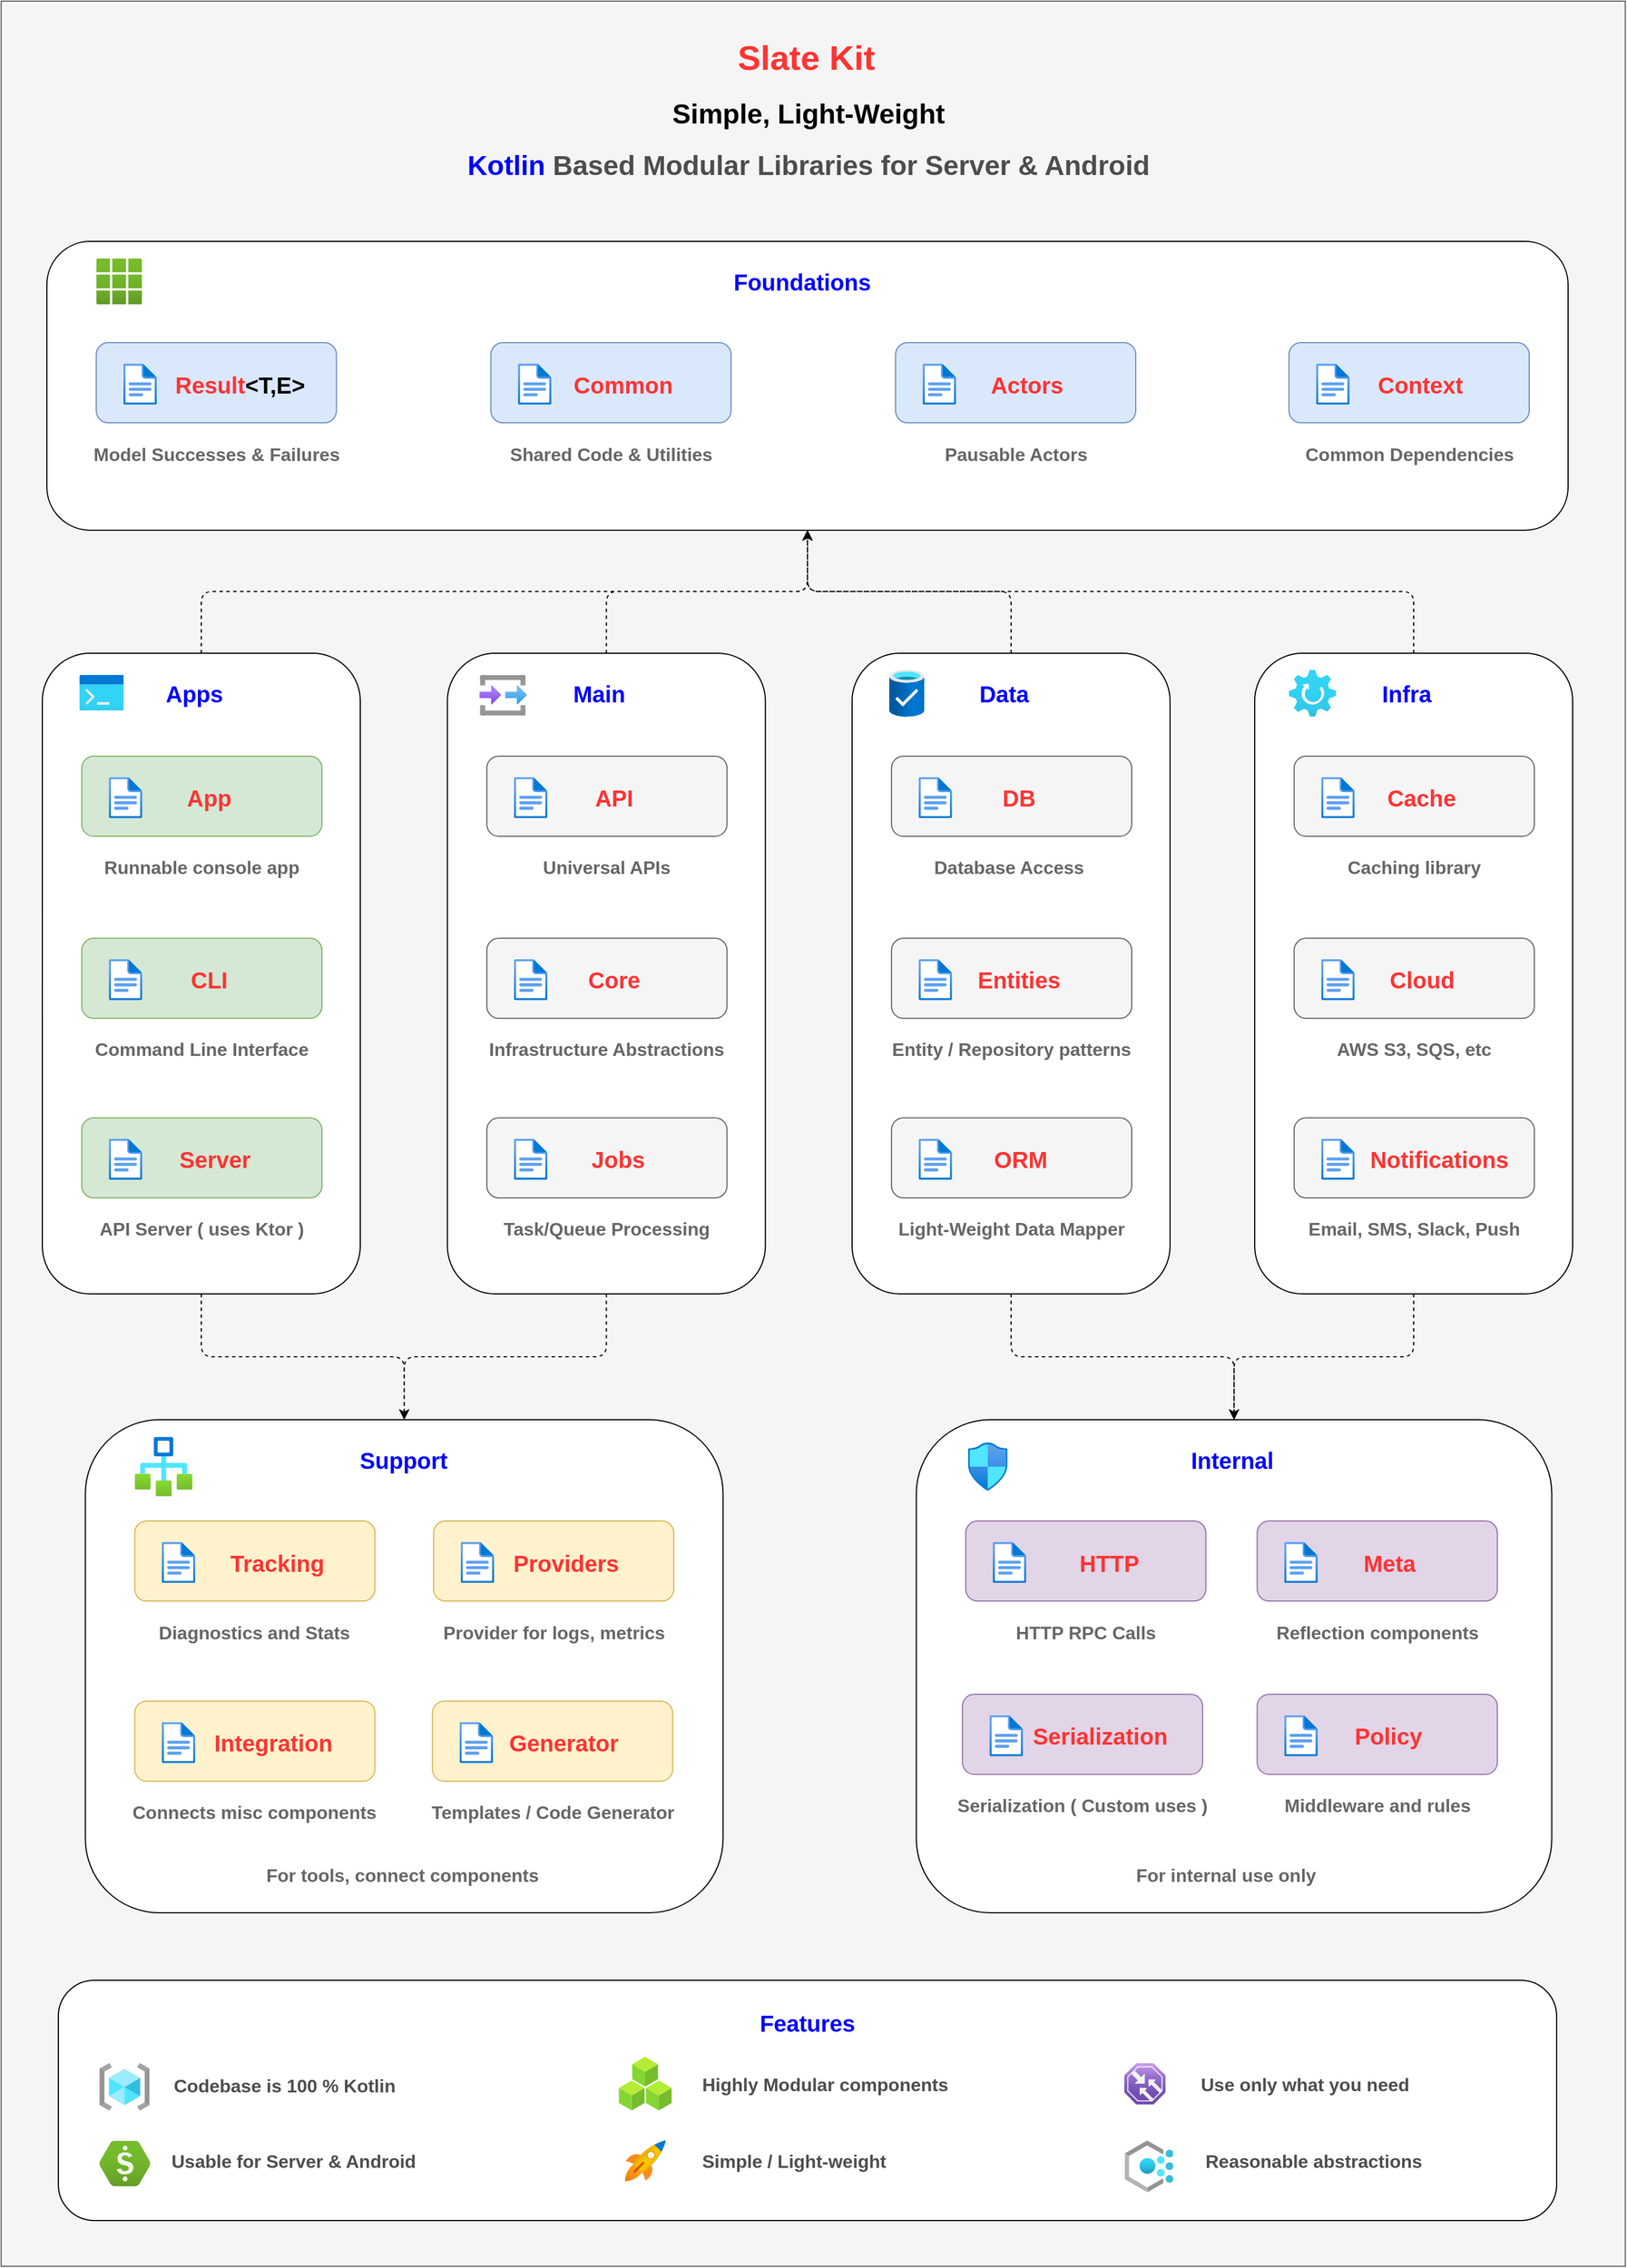 <mxfile version="14.1.2" type="device"><diagram id="WI9T0HZ2pTsCkuznbFz-" name="Page-1"><mxGraphModel dx="2372" dy="1414" grid="1" gridSize="10" guides="1" tooltips="1" connect="1" arrows="1" fold="1" page="1" pageScale="1" pageWidth="583" pageHeight="413" math="0" shadow="0"><root><mxCell id="0"/><mxCell id="1" parent="0"/><mxCell id="dkpI0AUmnZosLw2rEWEU-10" value="" style="rounded=0;whiteSpace=wrap;html=1;fillColor=#f5f5f5;strokeColor=#666666;fontColor=#333333;" parent="1" vertex="1"><mxGeometry x="20" y="20" width="1420" height="1980" as="geometry"/></mxCell><mxCell id="HlOIRCmBT_TTQaV18blw-192" value="" style="rounded=1;whiteSpace=wrap;html=1;glass=0;strokeWidth=1;fontSize=14;align=left;" parent="1" vertex="1"><mxGeometry x="60" y="230" width="1330" height="252.46" as="geometry"/></mxCell><mxCell id="HlOIRCmBT_TTQaV18blw-216" value="" style="rounded=1;whiteSpace=wrap;html=1;glass=0;strokeColor=#6c8ebf;strokeWidth=1;fillColor=#dae8fc;fontSize=14;align=right;" parent="1" vertex="1"><mxGeometry x="103.17" y="318.56" width="210" height="70" as="geometry"/></mxCell><mxCell id="dkpI0AUmnZosLw2rEWEU-12" value="&lt;font&gt;&lt;span style=&quot;font-size: 14px&quot;&gt;&lt;font color=&quot;#ff3333&quot; style=&quot;font-weight: bold ; font-size: 30px&quot;&gt;Slate Kit&lt;/font&gt;&lt;font color=&quot;#3333ff&quot; style=&quot;font-weight: bold ; font-size: 14px&quot;&gt;&amp;nbsp;&lt;br&gt;&lt;br&gt;&lt;/font&gt;&lt;font style=&quot;font-weight: bold ; font-size: 24px&quot;&gt;Simple, Light-Weight&lt;br&gt;&lt;/font&gt;&lt;br&gt;&lt;font style=&quot;font-size: 24px&quot;&gt;&lt;b&gt;&lt;font color=&quot;#0000ff&quot;&gt;Kotlin&lt;/font&gt;&lt;font color=&quot;#4d4d4d&quot;&gt; Based Modular&lt;/font&gt;&lt;font color=&quot;#4d4d4d&quot;&gt;&amp;nbsp;Libraries for Server &amp;amp; Android&lt;/font&gt;&lt;/b&gt;&lt;/font&gt;&lt;br&gt;&lt;/span&gt;&lt;/font&gt;" style="text;html=1;strokeColor=none;fillColor=none;align=center;verticalAlign=middle;whiteSpace=wrap;rounded=0;" parent="1" vertex="1"><mxGeometry x="82" y="50" width="1288" height="130" as="geometry"/></mxCell><mxCell id="HlOIRCmBT_TTQaV18blw-208" value="&lt;font&gt;&lt;b&gt;&lt;span style=&quot;font-size: 20px&quot;&gt;Foundations&lt;/span&gt;&lt;br&gt;&lt;/b&gt;&lt;/font&gt;" style="text;html=1;strokeColor=none;fillColor=none;align=center;verticalAlign=middle;whiteSpace=wrap;rounded=0;fontColor=#0000FF;" parent="1" vertex="1"><mxGeometry x="91.16" y="250" width="1258.84" height="30" as="geometry"/></mxCell><mxCell id="uuMANsUaI2Tj1Zlfy81S-68" value="" style="aspect=fixed;html=1;points=[];align=center;image;fontSize=12;image=img/lib/azure2/general/File.svg;" parent="1" vertex="1"><mxGeometry x="126.86" y="336.79" width="29.22" height="36" as="geometry"/></mxCell><mxCell id="uuMANsUaI2Tj1Zlfy81S-69" value="" style="rounded=1;whiteSpace=wrap;html=1;glass=0;strokeWidth=1;fontSize=14;align=left;" parent="1" vertex="1"><mxGeometry x="70" y="1750" width="1310" height="210" as="geometry"/></mxCell><mxCell id="uuMANsUaI2Tj1Zlfy81S-70" value="&lt;div&gt;&lt;b&gt;&lt;span style=&quot;font-size: 20px&quot;&gt;Features&lt;/span&gt;&lt;/b&gt;&lt;/div&gt;" style="text;html=1;strokeColor=none;fillColor=none;align=center;verticalAlign=middle;whiteSpace=wrap;rounded=0;fontColor=#0000FF;" parent="1" vertex="1"><mxGeometry x="100" y="1772.1" width="1250" height="30" as="geometry"/></mxCell><mxCell id="uuMANsUaI2Tj1Zlfy81S-71" value="&lt;font style=&quot;font-size: 16px&quot;&gt;&lt;b&gt;Codebase is 100 % Kotlin&lt;/b&gt;&lt;/font&gt;" style="text;html=1;strokeColor=none;fillColor=none;align=left;verticalAlign=middle;whiteSpace=wrap;rounded=0;fontColor=#4D4D4D;" parent="1" vertex="1"><mxGeometry x="169.43" y="1831.51" width="200.74" height="20" as="geometry"/></mxCell><mxCell id="uuMANsUaI2Tj1Zlfy81S-72" value="&lt;span style=&quot;font-size: 16px&quot;&gt;&lt;b&gt;Highly Modular components&lt;/b&gt;&lt;/span&gt;" style="text;html=1;strokeColor=none;fillColor=none;align=left;verticalAlign=middle;whiteSpace=wrap;rounded=0;fontColor=#4D4D4D;" parent="1" vertex="1"><mxGeometry x="631.09" y="1830.55" width="229.38" height="20" as="geometry"/></mxCell><mxCell id="uuMANsUaI2Tj1Zlfy81S-75" value="&lt;span style=&quot;font-size: 16px&quot;&gt;&lt;b&gt;Usable for Server &amp;amp; Android&amp;nbsp;&lt;/b&gt;&lt;/span&gt;" style="text;html=1;strokeColor=none;fillColor=none;align=left;verticalAlign=middle;whiteSpace=wrap;rounded=0;fontColor=#4D4D4D;" parent="1" vertex="1"><mxGeometry x="166.88" y="1898.43" width="243.29" height="20" as="geometry"/></mxCell><mxCell id="uuMANsUaI2Tj1Zlfy81S-76" value="" style="aspect=fixed;html=1;points=[];align=center;image;fontSize=12;image=img/lib/azure2/general/Quickstart_Center.svg;fillColor=#1A1A1A;" parent="1" vertex="1"><mxGeometry x="565.35" y="1890.02" width="35.67" height="35.67" as="geometry"/></mxCell><mxCell id="uuMANsUaI2Tj1Zlfy81S-78" value="&lt;span style=&quot;font-size: 16px&quot;&gt;&lt;b&gt;Simple / Light-weight&lt;/b&gt;&lt;/span&gt;" style="text;html=1;strokeColor=none;fillColor=none;align=left;verticalAlign=middle;whiteSpace=wrap;rounded=0;fontColor=#4D4D4D;" parent="1" vertex="1"><mxGeometry x="631.09" y="1898.43" width="229.38" height="20" as="geometry"/></mxCell><mxCell id="uuMANsUaI2Tj1Zlfy81S-84" value="" style="aspect=fixed;html=1;points=[];align=center;image;fontSize=12;image=img/lib/azure2/general/Resource_Groups.svg;" parent="1" vertex="1"><mxGeometry x="106.0" y="1822.55" width="43.83" height="41.25" as="geometry"/></mxCell><mxCell id="uuMANsUaI2Tj1Zlfy81S-91" value="&lt;span style=&quot;font-size: 16px&quot;&gt;&lt;b&gt;Model Successes &amp;amp; Failures&lt;/b&gt;&lt;/span&gt;" style="text;html=1;strokeColor=none;fillColor=none;align=center;verticalAlign=middle;whiteSpace=wrap;rounded=0;fontColor=#666666;" parent="1" vertex="1"><mxGeometry x="96.7" y="400.77" width="222.94" height="30" as="geometry"/></mxCell><mxCell id="3ByBoogsvYRsIwhcRWia-1" value="&lt;font size=&quot;1&quot;&gt;&lt;b style=&quot;font-size: 20px&quot;&gt;&lt;font color=&quot;#ff3333&quot;&gt;Result&lt;/font&gt;&amp;lt;T,E&amp;gt;&lt;/b&gt;&lt;/font&gt;" style="text;html=1;strokeColor=none;fillColor=none;align=center;verticalAlign=middle;whiteSpace=wrap;rounded=0;" vertex="1" parent="1"><mxGeometry x="158.63" y="339.79" width="140" height="30" as="geometry"/></mxCell><mxCell id="3ByBoogsvYRsIwhcRWia-3" value="" style="rounded=1;whiteSpace=wrap;html=1;glass=0;strokeColor=#6c8ebf;strokeWidth=1;fillColor=#dae8fc;fontSize=14;align=right;" vertex="1" parent="1"><mxGeometry x="448.17" y="318.56" width="210" height="70" as="geometry"/></mxCell><mxCell id="3ByBoogsvYRsIwhcRWia-4" value="" style="aspect=fixed;html=1;points=[];align=center;image;fontSize=12;image=img/lib/azure2/general/File.svg;" vertex="1" parent="1"><mxGeometry x="471.86" y="336.79" width="29.22" height="36" as="geometry"/></mxCell><mxCell id="3ByBoogsvYRsIwhcRWia-5" value="&lt;span style=&quot;font-size: 16px&quot;&gt;&lt;b&gt;Shared Code &amp;amp; Utilities&lt;/b&gt;&lt;/span&gt;" style="text;html=1;strokeColor=none;fillColor=none;align=center;verticalAlign=middle;whiteSpace=wrap;rounded=0;fontColor=#666666;" vertex="1" parent="1"><mxGeometry x="441.7" y="400.77" width="222.94" height="30" as="geometry"/></mxCell><mxCell id="3ByBoogsvYRsIwhcRWia-6" value="&lt;font size=&quot;1&quot;&gt;&lt;b style=&quot;font-size: 20px&quot;&gt;&lt;font color=&quot;#ff3333&quot;&gt;Common&lt;/font&gt;&lt;/b&gt;&lt;/font&gt;" style="text;html=1;strokeColor=none;fillColor=none;align=center;verticalAlign=middle;whiteSpace=wrap;rounded=0;" vertex="1" parent="1"><mxGeometry x="493.76" y="339.79" width="140" height="30" as="geometry"/></mxCell><mxCell id="3ByBoogsvYRsIwhcRWia-7" value="" style="rounded=1;whiteSpace=wrap;html=1;glass=0;strokeColor=#6c8ebf;strokeWidth=1;fillColor=#dae8fc;fontSize=14;align=right;" vertex="1" parent="1"><mxGeometry x="1146" y="318.56" width="210" height="70" as="geometry"/></mxCell><mxCell id="3ByBoogsvYRsIwhcRWia-8" value="" style="aspect=fixed;html=1;points=[];align=center;image;fontSize=12;image=img/lib/azure2/general/File.svg;" vertex="1" parent="1"><mxGeometry x="1169.69" y="336.79" width="29.22" height="36" as="geometry"/></mxCell><mxCell id="3ByBoogsvYRsIwhcRWia-9" value="&lt;span style=&quot;font-size: 16px&quot;&gt;&lt;b&gt;Common Dependencies&lt;/b&gt;&lt;/span&gt;" style="text;html=1;strokeColor=none;fillColor=none;align=center;verticalAlign=middle;whiteSpace=wrap;rounded=0;fontColor=#666666;" vertex="1" parent="1"><mxGeometry x="1139.53" y="400.77" width="222.94" height="30" as="geometry"/></mxCell><mxCell id="3ByBoogsvYRsIwhcRWia-10" value="&lt;font color=&quot;#ff3333&quot;&gt;&lt;span style=&quot;font-size: 20px&quot;&gt;&lt;b&gt;Context&lt;/b&gt;&lt;/span&gt;&lt;/font&gt;" style="text;html=1;strokeColor=none;fillColor=none;align=center;verticalAlign=middle;whiteSpace=wrap;rounded=0;" vertex="1" parent="1"><mxGeometry x="1191.86" y="339.79" width="138.28" height="30" as="geometry"/></mxCell><mxCell id="3ByBoogsvYRsIwhcRWia-12" value="" style="rounded=1;whiteSpace=wrap;html=1;glass=0;strokeWidth=1;fontSize=14;align=left;" vertex="1" parent="1"><mxGeometry x="56" y="590" width="278" height="560" as="geometry"/></mxCell><mxCell id="3ByBoogsvYRsIwhcRWia-13" value="" style="rounded=1;whiteSpace=wrap;html=1;glass=0;strokeColor=#82b366;strokeWidth=1;fillColor=#d5e8d4;fontSize=14;align=right;" vertex="1" parent="1"><mxGeometry x="90.47" y="680" width="210" height="70" as="geometry"/></mxCell><mxCell id="3ByBoogsvYRsIwhcRWia-14" value="&lt;font&gt;&lt;b&gt;&lt;span style=&quot;font-size: 20px&quot;&gt;Apps&lt;/span&gt;&lt;br&gt;&lt;/b&gt;&lt;/font&gt;" style="text;html=1;strokeColor=none;fillColor=none;align=center;verticalAlign=middle;whiteSpace=wrap;rounded=0;fontColor=#0000FF;" vertex="1" parent="1"><mxGeometry x="84" y="610" width="210" height="30" as="geometry"/></mxCell><mxCell id="3ByBoogsvYRsIwhcRWia-15" value="" style="aspect=fixed;html=1;points=[];align=center;image;fontSize=12;image=img/lib/azure2/general/File.svg;" vertex="1" parent="1"><mxGeometry x="114.16" y="698.23" width="29.22" height="36" as="geometry"/></mxCell><mxCell id="3ByBoogsvYRsIwhcRWia-16" value="&lt;span style=&quot;font-size: 16px&quot;&gt;&lt;b&gt;Runnable console app&lt;/b&gt;&lt;/span&gt;" style="text;html=1;strokeColor=none;fillColor=none;align=center;verticalAlign=middle;whiteSpace=wrap;rounded=0;fontColor=#666666;" vertex="1" parent="1"><mxGeometry x="84" y="762.21" width="222.94" height="30" as="geometry"/></mxCell><mxCell id="3ByBoogsvYRsIwhcRWia-17" value="&lt;font color=&quot;#ff3333&quot;&gt;&lt;span style=&quot;font-size: 20px&quot;&gt;&lt;b&gt;App&lt;/b&gt;&lt;/span&gt;&lt;/font&gt;" style="text;html=1;strokeColor=none;fillColor=none;align=center;verticalAlign=middle;whiteSpace=wrap;rounded=0;" vertex="1" parent="1"><mxGeometry x="157.31" y="701.23" width="90" height="30" as="geometry"/></mxCell><mxCell id="3ByBoogsvYRsIwhcRWia-18" value="" style="rounded=1;whiteSpace=wrap;html=1;glass=0;strokeColor=#82b366;strokeWidth=1;fillColor=#d5e8d4;fontSize=14;align=right;" vertex="1" parent="1"><mxGeometry x="90.47" y="839.14" width="210" height="70" as="geometry"/></mxCell><mxCell id="3ByBoogsvYRsIwhcRWia-19" value="" style="aspect=fixed;html=1;points=[];align=center;image;fontSize=12;image=img/lib/azure2/general/File.svg;" vertex="1" parent="1"><mxGeometry x="114.16" y="857.37" width="29.22" height="36" as="geometry"/></mxCell><mxCell id="3ByBoogsvYRsIwhcRWia-20" value="&lt;span style=&quot;font-size: 16px&quot;&gt;&lt;b&gt;Command Line Interface&lt;/b&gt;&lt;/span&gt;" style="text;html=1;strokeColor=none;fillColor=none;align=center;verticalAlign=middle;whiteSpace=wrap;rounded=0;fontColor=#666666;" vertex="1" parent="1"><mxGeometry x="84" y="921.35" width="222.94" height="30" as="geometry"/></mxCell><mxCell id="3ByBoogsvYRsIwhcRWia-21" value="&lt;font size=&quot;1&quot;&gt;&lt;b style=&quot;font-size: 20px&quot;&gt;&lt;font color=&quot;#ff3333&quot;&gt;CLI&lt;/font&gt;&lt;/b&gt;&lt;/font&gt;" style="text;html=1;strokeColor=none;fillColor=none;align=center;verticalAlign=middle;whiteSpace=wrap;rounded=0;" vertex="1" parent="1"><mxGeometry x="157.31" y="860.37" width="90" height="30" as="geometry"/></mxCell><mxCell id="3ByBoogsvYRsIwhcRWia-22" value="" style="rounded=1;whiteSpace=wrap;html=1;glass=0;strokeColor=#82b366;strokeWidth=1;fillColor=#d5e8d4;fontSize=14;align=right;" vertex="1" parent="1"><mxGeometry x="90.47" y="996.11" width="210" height="70" as="geometry"/></mxCell><mxCell id="3ByBoogsvYRsIwhcRWia-23" value="" style="aspect=fixed;html=1;points=[];align=center;image;fontSize=12;image=img/lib/azure2/general/File.svg;" vertex="1" parent="1"><mxGeometry x="114.16" y="1014.34" width="29.22" height="36" as="geometry"/></mxCell><mxCell id="3ByBoogsvYRsIwhcRWia-24" value="&lt;span style=&quot;font-size: 16px&quot;&gt;&lt;b&gt;API Server ( uses Ktor )&lt;/b&gt;&lt;/span&gt;" style="text;html=1;strokeColor=none;fillColor=none;align=center;verticalAlign=middle;whiteSpace=wrap;rounded=0;fontColor=#666666;" vertex="1" parent="1"><mxGeometry x="84.0" y="1078.32" width="222.94" height="30" as="geometry"/></mxCell><mxCell id="3ByBoogsvYRsIwhcRWia-25" value="&lt;font color=&quot;#ff3333&quot;&gt;&lt;span style=&quot;font-size: 20px&quot;&gt;&lt;b&gt;Server&lt;/b&gt;&lt;/span&gt;&lt;/font&gt;" style="text;html=1;strokeColor=none;fillColor=none;align=center;verticalAlign=middle;whiteSpace=wrap;rounded=0;" vertex="1" parent="1"><mxGeometry x="157.31" y="1017.34" width="100" height="30" as="geometry"/></mxCell><mxCell id="3ByBoogsvYRsIwhcRWia-26" value="" style="rounded=1;whiteSpace=wrap;html=1;glass=0;strokeWidth=1;fontSize=14;align=left;" vertex="1" parent="1"><mxGeometry x="410.17" y="590" width="278" height="560" as="geometry"/></mxCell><mxCell id="3ByBoogsvYRsIwhcRWia-27" value="" style="rounded=1;whiteSpace=wrap;html=1;glass=0;strokeColor=#666666;strokeWidth=1;fillColor=#f5f5f5;fontSize=14;fontColor=#333333;align=right;" vertex="1" parent="1"><mxGeometry x="444.64" y="680" width="210" height="70" as="geometry"/></mxCell><mxCell id="3ByBoogsvYRsIwhcRWia-28" value="&lt;font&gt;&lt;b&gt;&lt;span style=&quot;font-size: 20px&quot;&gt;Main&lt;/span&gt;&lt;br&gt;&lt;/b&gt;&lt;/font&gt;" style="text;html=1;strokeColor=none;fillColor=none;align=center;verticalAlign=middle;whiteSpace=wrap;rounded=0;fontColor=#0000FF;" vertex="1" parent="1"><mxGeometry x="438.17" y="610" width="210" height="30" as="geometry"/></mxCell><mxCell id="3ByBoogsvYRsIwhcRWia-29" value="" style="aspect=fixed;html=1;points=[];align=center;image;fontSize=12;image=img/lib/azure2/general/File.svg;" vertex="1" parent="1"><mxGeometry x="468.33" y="698.23" width="29.22" height="36" as="geometry"/></mxCell><mxCell id="3ByBoogsvYRsIwhcRWia-30" value="&lt;span style=&quot;font-size: 16px&quot;&gt;&lt;b&gt;Universal APIs&lt;/b&gt;&lt;/span&gt;" style="text;html=1;strokeColor=none;fillColor=none;align=center;verticalAlign=middle;whiteSpace=wrap;rounded=0;fontColor=#666666;" vertex="1" parent="1"><mxGeometry x="438.17" y="762.21" width="222.94" height="30" as="geometry"/></mxCell><mxCell id="3ByBoogsvYRsIwhcRWia-31" value="&lt;font color=&quot;#ff3333&quot;&gt;&lt;span style=&quot;font-size: 20px&quot;&gt;&lt;b&gt;API&lt;/b&gt;&lt;/span&gt;&lt;/font&gt;" style="text;html=1;strokeColor=none;fillColor=none;align=center;verticalAlign=middle;whiteSpace=wrap;rounded=0;" vertex="1" parent="1"><mxGeometry x="511.48" y="701.23" width="90" height="30" as="geometry"/></mxCell><mxCell id="3ByBoogsvYRsIwhcRWia-32" value="" style="rounded=1;whiteSpace=wrap;html=1;glass=0;strokeColor=#666666;strokeWidth=1;fillColor=#f5f5f5;fontSize=14;fontColor=#333333;align=right;" vertex="1" parent="1"><mxGeometry x="444.64" y="839.14" width="210" height="70" as="geometry"/></mxCell><mxCell id="3ByBoogsvYRsIwhcRWia-33" value="" style="aspect=fixed;html=1;points=[];align=center;image;fontSize=12;image=img/lib/azure2/general/File.svg;" vertex="1" parent="1"><mxGeometry x="468.33" y="857.37" width="29.22" height="36" as="geometry"/></mxCell><mxCell id="3ByBoogsvYRsIwhcRWia-34" value="&lt;span style=&quot;font-size: 16px&quot;&gt;&lt;b&gt;Infrastructure Abstractions&lt;/b&gt;&lt;/span&gt;" style="text;html=1;strokeColor=none;fillColor=none;align=center;verticalAlign=middle;whiteSpace=wrap;rounded=0;fontColor=#666666;" vertex="1" parent="1"><mxGeometry x="438.17" y="921.35" width="222.94" height="30" as="geometry"/></mxCell><mxCell id="3ByBoogsvYRsIwhcRWia-35" value="&lt;font size=&quot;1&quot;&gt;&lt;b style=&quot;font-size: 20px&quot;&gt;&lt;font color=&quot;#ff3333&quot;&gt;Core&lt;/font&gt;&lt;/b&gt;&lt;/font&gt;" style="text;html=1;strokeColor=none;fillColor=none;align=center;verticalAlign=middle;whiteSpace=wrap;rounded=0;" vertex="1" parent="1"><mxGeometry x="511.48" y="860.37" width="90" height="30" as="geometry"/></mxCell><mxCell id="3ByBoogsvYRsIwhcRWia-36" value="" style="rounded=1;whiteSpace=wrap;html=1;glass=0;strokeColor=#666666;strokeWidth=1;fillColor=#f5f5f5;fontSize=14;fontColor=#333333;align=right;" vertex="1" parent="1"><mxGeometry x="444.64" y="996.11" width="210" height="70" as="geometry"/></mxCell><mxCell id="3ByBoogsvYRsIwhcRWia-37" value="" style="aspect=fixed;html=1;points=[];align=center;image;fontSize=12;image=img/lib/azure2/general/File.svg;" vertex="1" parent="1"><mxGeometry x="468.33" y="1014.34" width="29.22" height="36" as="geometry"/></mxCell><mxCell id="3ByBoogsvYRsIwhcRWia-38" value="&lt;span style=&quot;font-size: 16px&quot;&gt;&lt;b&gt;Task/Queue Processing&lt;/b&gt;&lt;/span&gt;" style="text;html=1;strokeColor=none;fillColor=none;align=center;verticalAlign=middle;whiteSpace=wrap;rounded=0;fontColor=#666666;" vertex="1" parent="1"><mxGeometry x="438.17" y="1078.32" width="222.94" height="30" as="geometry"/></mxCell><mxCell id="3ByBoogsvYRsIwhcRWia-39" value="&lt;font color=&quot;#ff3333&quot;&gt;&lt;span style=&quot;font-size: 20px&quot;&gt;&lt;b&gt;Jobs&lt;/b&gt;&lt;/span&gt;&lt;/font&gt;" style="text;html=1;strokeColor=none;fillColor=none;align=center;verticalAlign=middle;whiteSpace=wrap;rounded=0;" vertex="1" parent="1"><mxGeometry x="508" y="1017.34" width="103.48" height="30" as="geometry"/></mxCell><mxCell id="3ByBoogsvYRsIwhcRWia-40" value="" style="rounded=1;whiteSpace=wrap;html=1;glass=0;strokeWidth=1;fontSize=14;align=left;" vertex="1" parent="1"><mxGeometry x="764" y="590" width="278" height="560" as="geometry"/></mxCell><mxCell id="3ByBoogsvYRsIwhcRWia-41" value="" style="rounded=1;whiteSpace=wrap;html=1;glass=0;strokeColor=#666666;strokeWidth=1;fillColor=#f5f5f5;fontSize=14;fontColor=#333333;align=right;" vertex="1" parent="1"><mxGeometry x="798.47" y="680" width="210" height="70" as="geometry"/></mxCell><mxCell id="3ByBoogsvYRsIwhcRWia-42" value="&lt;font&gt;&lt;b&gt;&lt;span style=&quot;font-size: 20px&quot;&gt;Data&lt;/span&gt;&lt;br&gt;&lt;/b&gt;&lt;/font&gt;" style="text;html=1;strokeColor=none;fillColor=none;align=center;verticalAlign=middle;whiteSpace=wrap;rounded=0;fontColor=#0000FF;" vertex="1" parent="1"><mxGeometry x="792" y="610" width="210" height="30" as="geometry"/></mxCell><mxCell id="3ByBoogsvYRsIwhcRWia-43" value="" style="aspect=fixed;html=1;points=[];align=center;image;fontSize=12;image=img/lib/azure2/general/File.svg;" vertex="1" parent="1"><mxGeometry x="822.16" y="698.23" width="29.22" height="36" as="geometry"/></mxCell><mxCell id="3ByBoogsvYRsIwhcRWia-44" value="&lt;span style=&quot;font-size: 16px&quot;&gt;&lt;b&gt;Database Access&amp;nbsp;&lt;/b&gt;&lt;/span&gt;" style="text;html=1;strokeColor=none;fillColor=none;align=center;verticalAlign=middle;whiteSpace=wrap;rounded=0;fontColor=#666666;" vertex="1" parent="1"><mxGeometry x="792" y="762.21" width="222.94" height="30" as="geometry"/></mxCell><mxCell id="3ByBoogsvYRsIwhcRWia-45" value="&lt;font color=&quot;#ff3333&quot;&gt;&lt;span style=&quot;font-size: 20px&quot;&gt;&lt;b&gt;DB&lt;/b&gt;&lt;/span&gt;&lt;/font&gt;" style="text;html=1;strokeColor=none;fillColor=none;align=center;verticalAlign=middle;whiteSpace=wrap;rounded=0;" vertex="1" parent="1"><mxGeometry x="865.31" y="701.23" width="90" height="30" as="geometry"/></mxCell><mxCell id="3ByBoogsvYRsIwhcRWia-46" value="" style="rounded=1;whiteSpace=wrap;html=1;glass=0;strokeColor=#666666;strokeWidth=1;fillColor=#f5f5f5;fontSize=14;fontColor=#333333;align=right;" vertex="1" parent="1"><mxGeometry x="798.47" y="839.14" width="210" height="70" as="geometry"/></mxCell><mxCell id="3ByBoogsvYRsIwhcRWia-47" value="" style="aspect=fixed;html=1;points=[];align=center;image;fontSize=12;image=img/lib/azure2/general/File.svg;" vertex="1" parent="1"><mxGeometry x="822.16" y="857.37" width="29.22" height="36" as="geometry"/></mxCell><mxCell id="3ByBoogsvYRsIwhcRWia-48" value="&lt;span style=&quot;font-size: 16px&quot;&gt;&lt;b&gt;Entity / Repository patterns&lt;/b&gt;&lt;/span&gt;" style="text;html=1;strokeColor=none;fillColor=none;align=center;verticalAlign=middle;whiteSpace=wrap;rounded=0;fontColor=#666666;" vertex="1" parent="1"><mxGeometry x="792" y="921.35" width="222.94" height="30" as="geometry"/></mxCell><mxCell id="3ByBoogsvYRsIwhcRWia-49" value="&lt;font size=&quot;1&quot;&gt;&lt;b style=&quot;font-size: 20px&quot;&gt;&lt;font color=&quot;#ff3333&quot;&gt;Entities&lt;/font&gt;&lt;/b&gt;&lt;/font&gt;" style="text;html=1;strokeColor=none;fillColor=none;align=center;verticalAlign=middle;whiteSpace=wrap;rounded=0;" vertex="1" parent="1"><mxGeometry x="865.31" y="860.37" width="90" height="30" as="geometry"/></mxCell><mxCell id="3ByBoogsvYRsIwhcRWia-50" value="" style="rounded=1;whiteSpace=wrap;html=1;glass=0;strokeColor=#666666;strokeWidth=1;fillColor=#f5f5f5;fontSize=14;fontColor=#333333;align=right;" vertex="1" parent="1"><mxGeometry x="798.47" y="996.11" width="210" height="70" as="geometry"/></mxCell><mxCell id="3ByBoogsvYRsIwhcRWia-51" value="" style="aspect=fixed;html=1;points=[];align=center;image;fontSize=12;image=img/lib/azure2/general/File.svg;" vertex="1" parent="1"><mxGeometry x="822.16" y="1014.34" width="29.22" height="36" as="geometry"/></mxCell><mxCell id="3ByBoogsvYRsIwhcRWia-52" value="&lt;span style=&quot;font-size: 16px&quot;&gt;&lt;b&gt;Light-Weight Data Mapper&lt;/b&gt;&lt;/span&gt;" style="text;html=1;strokeColor=none;fillColor=none;align=center;verticalAlign=middle;whiteSpace=wrap;rounded=0;fontColor=#666666;" vertex="1" parent="1"><mxGeometry x="792" y="1078.32" width="222.94" height="30" as="geometry"/></mxCell><mxCell id="3ByBoogsvYRsIwhcRWia-53" value="&lt;font color=&quot;#ff3333&quot;&gt;&lt;span style=&quot;font-size: 20px&quot;&gt;&lt;b&gt;ORM&lt;/b&gt;&lt;/span&gt;&lt;/font&gt;" style="text;html=1;strokeColor=none;fillColor=none;align=center;verticalAlign=middle;whiteSpace=wrap;rounded=0;" vertex="1" parent="1"><mxGeometry x="858" y="1017.34" width="107.31" height="30" as="geometry"/></mxCell><mxCell id="3ByBoogsvYRsIwhcRWia-54" value="" style="rounded=1;whiteSpace=wrap;html=1;glass=0;strokeWidth=1;fontSize=14;align=left;" vertex="1" parent="1"><mxGeometry x="1116" y="590" width="278" height="560" as="geometry"/></mxCell><mxCell id="3ByBoogsvYRsIwhcRWia-55" value="" style="rounded=1;whiteSpace=wrap;html=1;glass=0;strokeColor=#666666;strokeWidth=1;fillColor=#f5f5f5;fontSize=14;align=right;fontColor=#333333;" vertex="1" parent="1"><mxGeometry x="1150.47" y="680" width="210" height="70" as="geometry"/></mxCell><mxCell id="3ByBoogsvYRsIwhcRWia-56" value="&lt;font&gt;&lt;b&gt;&lt;span style=&quot;font-size: 20px&quot;&gt;Infra&lt;/span&gt;&lt;br&gt;&lt;/b&gt;&lt;/font&gt;" style="text;html=1;strokeColor=none;fillColor=none;align=center;verticalAlign=middle;whiteSpace=wrap;rounded=0;fontColor=#0000FF;" vertex="1" parent="1"><mxGeometry x="1144" y="610" width="210" height="30" as="geometry"/></mxCell><mxCell id="3ByBoogsvYRsIwhcRWia-57" value="" style="aspect=fixed;html=1;points=[];align=center;image;fontSize=12;image=img/lib/azure2/general/File.svg;" vertex="1" parent="1"><mxGeometry x="1174.16" y="698.23" width="29.22" height="36" as="geometry"/></mxCell><mxCell id="3ByBoogsvYRsIwhcRWia-58" value="&lt;span style=&quot;font-size: 16px&quot;&gt;&lt;b&gt;Caching library&lt;/b&gt;&lt;/span&gt;" style="text;html=1;strokeColor=none;fillColor=none;align=center;verticalAlign=middle;whiteSpace=wrap;rounded=0;fontColor=#666666;" vertex="1" parent="1"><mxGeometry x="1144" y="762.21" width="222.94" height="30" as="geometry"/></mxCell><mxCell id="3ByBoogsvYRsIwhcRWia-59" value="&lt;font color=&quot;#ff3333&quot;&gt;&lt;span style=&quot;font-size: 20px&quot;&gt;&lt;b&gt;Cache&lt;/b&gt;&lt;/span&gt;&lt;/font&gt;" style="text;html=1;strokeColor=none;fillColor=none;align=center;verticalAlign=middle;whiteSpace=wrap;rounded=0;" vertex="1" parent="1"><mxGeometry x="1217.31" y="701.23" width="90" height="30" as="geometry"/></mxCell><mxCell id="3ByBoogsvYRsIwhcRWia-60" value="" style="rounded=1;whiteSpace=wrap;html=1;glass=0;strokeColor=#666666;strokeWidth=1;fillColor=#f5f5f5;fontSize=14;align=right;fontColor=#333333;" vertex="1" parent="1"><mxGeometry x="1150.47" y="839.14" width="210" height="70" as="geometry"/></mxCell><mxCell id="3ByBoogsvYRsIwhcRWia-61" value="" style="aspect=fixed;html=1;points=[];align=center;image;fontSize=12;image=img/lib/azure2/general/File.svg;" vertex="1" parent="1"><mxGeometry x="1174.16" y="857.37" width="29.22" height="36" as="geometry"/></mxCell><mxCell id="3ByBoogsvYRsIwhcRWia-62" value="&lt;span style=&quot;font-size: 16px&quot;&gt;&lt;b&gt;AWS S3, SQS, etc&lt;/b&gt;&lt;/span&gt;" style="text;html=1;strokeColor=none;fillColor=none;align=center;verticalAlign=middle;whiteSpace=wrap;rounded=0;fontColor=#666666;" vertex="1" parent="1"><mxGeometry x="1144" y="921.35" width="222.94" height="30" as="geometry"/></mxCell><mxCell id="3ByBoogsvYRsIwhcRWia-63" value="&lt;font size=&quot;1&quot;&gt;&lt;b style=&quot;font-size: 20px&quot;&gt;&lt;font color=&quot;#ff3333&quot;&gt;Cloud&lt;/font&gt;&lt;/b&gt;&lt;/font&gt;" style="text;html=1;strokeColor=none;fillColor=none;align=center;verticalAlign=middle;whiteSpace=wrap;rounded=0;" vertex="1" parent="1"><mxGeometry x="1217.31" y="860.37" width="90.69" height="30" as="geometry"/></mxCell><mxCell id="3ByBoogsvYRsIwhcRWia-64" value="" style="rounded=1;whiteSpace=wrap;html=1;glass=0;strokeColor=#666666;strokeWidth=1;fillColor=#f5f5f5;fontSize=14;align=right;fontColor=#333333;" vertex="1" parent="1"><mxGeometry x="1150.47" y="996.11" width="210" height="70" as="geometry"/></mxCell><mxCell id="3ByBoogsvYRsIwhcRWia-65" value="" style="aspect=fixed;html=1;points=[];align=center;image;fontSize=12;image=img/lib/azure2/general/File.svg;" vertex="1" parent="1"><mxGeometry x="1174.16" y="1014.34" width="29.22" height="36" as="geometry"/></mxCell><mxCell id="3ByBoogsvYRsIwhcRWia-66" value="&lt;span style=&quot;font-size: 16px&quot;&gt;&lt;b&gt;Email, SMS, Slack, Push&lt;/b&gt;&lt;/span&gt;" style="text;html=1;strokeColor=none;fillColor=none;align=center;verticalAlign=middle;whiteSpace=wrap;rounded=0;fontColor=#666666;" vertex="1" parent="1"><mxGeometry x="1144" y="1078.32" width="222.94" height="30" as="geometry"/></mxCell><mxCell id="3ByBoogsvYRsIwhcRWia-67" value="&lt;font color=&quot;#ff3333&quot;&gt;&lt;span style=&quot;font-size: 20px&quot;&gt;&lt;b&gt;Notifications&lt;/b&gt;&lt;/span&gt;&lt;/font&gt;" style="text;html=1;strokeColor=none;fillColor=none;align=center;verticalAlign=middle;whiteSpace=wrap;rounded=0;" vertex="1" parent="1"><mxGeometry x="1217.31" y="1017.34" width="120.69" height="30" as="geometry"/></mxCell><mxCell id="3ByBoogsvYRsIwhcRWia-68" value="" style="rounded=1;whiteSpace=wrap;html=1;glass=0;strokeColor=#6c8ebf;strokeWidth=1;fillColor=#dae8fc;fontSize=14;align=right;" vertex="1" parent="1"><mxGeometry x="802" y="318.56" width="210" height="70" as="geometry"/></mxCell><mxCell id="3ByBoogsvYRsIwhcRWia-69" value="" style="aspect=fixed;html=1;points=[];align=center;image;fontSize=12;image=img/lib/azure2/general/File.svg;" vertex="1" parent="1"><mxGeometry x="825.69" y="336.79" width="29.22" height="36" as="geometry"/></mxCell><mxCell id="3ByBoogsvYRsIwhcRWia-70" value="&lt;span style=&quot;font-size: 16px&quot;&gt;&lt;b&gt;Pausable Actors&lt;/b&gt;&lt;/span&gt;" style="text;html=1;strokeColor=none;fillColor=none;align=center;verticalAlign=middle;whiteSpace=wrap;rounded=0;fontColor=#666666;" vertex="1" parent="1"><mxGeometry x="795.53" y="400.77" width="222.94" height="30" as="geometry"/></mxCell><mxCell id="3ByBoogsvYRsIwhcRWia-71" value="&lt;font color=&quot;#ff3333&quot;&gt;&lt;span style=&quot;font-size: 20px&quot;&gt;&lt;b&gt;Actors&lt;/b&gt;&lt;/span&gt;&lt;/font&gt;" style="text;html=1;strokeColor=none;fillColor=none;align=center;verticalAlign=middle;whiteSpace=wrap;rounded=0;" vertex="1" parent="1"><mxGeometry x="847.86" y="339.79" width="138.28" height="30" as="geometry"/></mxCell><mxCell id="3ByBoogsvYRsIwhcRWia-72" value="" style="rounded=1;whiteSpace=wrap;html=1;glass=0;strokeWidth=1;fontSize=14;align=left;" vertex="1" parent="1"><mxGeometry x="820.16" y="1260" width="555.58" height="431" as="geometry"/></mxCell><mxCell id="3ByBoogsvYRsIwhcRWia-73" value="" style="rounded=1;whiteSpace=wrap;html=1;glass=0;strokeColor=#9673a6;strokeWidth=1;fillColor=#e1d5e7;fontSize=14;align=right;" vertex="1" parent="1"><mxGeometry x="863.33" y="1348.56" width="210" height="70" as="geometry"/></mxCell><mxCell id="3ByBoogsvYRsIwhcRWia-74" value="&lt;font&gt;&lt;b&gt;&lt;span style=&quot;font-size: 20px&quot;&gt;Internal&lt;/span&gt;&lt;br&gt;&lt;/b&gt;&lt;/font&gt;" style="text;html=1;strokeColor=none;fillColor=none;align=center;verticalAlign=middle;whiteSpace=wrap;rounded=0;fontColor=#0000FF;" vertex="1" parent="1"><mxGeometry x="860.53" y="1280" width="470.69" height="30" as="geometry"/></mxCell><mxCell id="3ByBoogsvYRsIwhcRWia-75" value="" style="aspect=fixed;html=1;points=[];align=center;image;fontSize=12;image=img/lib/azure2/general/File.svg;" vertex="1" parent="1"><mxGeometry x="887.02" y="1366.79" width="29.22" height="36" as="geometry"/></mxCell><mxCell id="3ByBoogsvYRsIwhcRWia-76" value="&lt;span style=&quot;font-size: 16px&quot;&gt;&lt;b&gt;HTTP RPC Calls&lt;/b&gt;&lt;/span&gt;" style="text;html=1;strokeColor=none;fillColor=none;align=center;verticalAlign=middle;whiteSpace=wrap;rounded=0;fontColor=#666666;" vertex="1" parent="1"><mxGeometry x="856.86" y="1430.77" width="222.94" height="30" as="geometry"/></mxCell><mxCell id="3ByBoogsvYRsIwhcRWia-77" value="&lt;font color=&quot;#ff3333&quot;&gt;&lt;span style=&quot;font-size: 20px&quot;&gt;&lt;b&gt;HTTP&lt;/b&gt;&lt;/span&gt;&lt;/font&gt;" style="text;html=1;strokeColor=none;fillColor=none;align=center;verticalAlign=middle;whiteSpace=wrap;rounded=0;" vertex="1" parent="1"><mxGeometry x="918.79" y="1369.79" width="140" height="30" as="geometry"/></mxCell><mxCell id="3ByBoogsvYRsIwhcRWia-78" value="" style="rounded=1;whiteSpace=wrap;html=1;glass=0;strokeColor=#9673a6;strokeWidth=1;fillColor=#e1d5e7;fontSize=14;align=right;" vertex="1" parent="1"><mxGeometry x="1118.16" y="1348.56" width="210" height="70" as="geometry"/></mxCell><mxCell id="3ByBoogsvYRsIwhcRWia-79" value="" style="aspect=fixed;html=1;points=[];align=center;image;fontSize=12;image=img/lib/azure2/general/File.svg;" vertex="1" parent="1"><mxGeometry x="1141.85" y="1366.79" width="29.22" height="36" as="geometry"/></mxCell><mxCell id="3ByBoogsvYRsIwhcRWia-80" value="&lt;span style=&quot;font-size: 16px&quot;&gt;&lt;b&gt;Reflection components&lt;/b&gt;&lt;/span&gt;" style="text;html=1;strokeColor=none;fillColor=none;align=center;verticalAlign=middle;whiteSpace=wrap;rounded=0;fontColor=#666666;" vertex="1" parent="1"><mxGeometry x="1111.69" y="1430.77" width="222.94" height="30" as="geometry"/></mxCell><mxCell id="3ByBoogsvYRsIwhcRWia-81" value="&lt;font size=&quot;1&quot;&gt;&lt;b style=&quot;font-size: 20px&quot;&gt;&lt;font color=&quot;#ff3333&quot;&gt;Meta&lt;/font&gt;&lt;/b&gt;&lt;/font&gt;" style="text;html=1;strokeColor=none;fillColor=none;align=center;verticalAlign=middle;whiteSpace=wrap;rounded=0;" vertex="1" parent="1"><mxGeometry x="1163.75" y="1369.79" width="140" height="30" as="geometry"/></mxCell><mxCell id="3ByBoogsvYRsIwhcRWia-82" value="" style="rounded=1;whiteSpace=wrap;html=1;glass=0;strokeColor=#9673a6;strokeWidth=1;fillColor=#e1d5e7;fontSize=14;align=right;" vertex="1" parent="1"><mxGeometry x="1118.16" y="1500" width="210" height="70" as="geometry"/></mxCell><mxCell id="3ByBoogsvYRsIwhcRWia-83" value="" style="aspect=fixed;html=1;points=[];align=center;image;fontSize=12;image=img/lib/azure2/general/File.svg;" vertex="1" parent="1"><mxGeometry x="1141.85" y="1518.23" width="29.22" height="36" as="geometry"/></mxCell><mxCell id="3ByBoogsvYRsIwhcRWia-84" value="&lt;span style=&quot;font-size: 16px&quot;&gt;&lt;b&gt;Middleware and rules&lt;/b&gt;&lt;/span&gt;" style="text;html=1;strokeColor=none;fillColor=none;align=center;verticalAlign=middle;whiteSpace=wrap;rounded=0;fontColor=#666666;" vertex="1" parent="1"><mxGeometry x="1111.69" y="1582.21" width="222.94" height="30" as="geometry"/></mxCell><mxCell id="3ByBoogsvYRsIwhcRWia-85" value="&lt;font color=&quot;#ff3333&quot;&gt;&lt;span style=&quot;font-size: 20px&quot;&gt;&lt;b&gt;Policy&lt;/b&gt;&lt;/span&gt;&lt;/font&gt;" style="text;html=1;strokeColor=none;fillColor=none;align=center;verticalAlign=middle;whiteSpace=wrap;rounded=0;" vertex="1" parent="1"><mxGeometry x="1164.02" y="1521.23" width="138.28" height="30" as="geometry"/></mxCell><mxCell id="3ByBoogsvYRsIwhcRWia-86" value="" style="rounded=1;whiteSpace=wrap;html=1;glass=0;strokeColor=#9673a6;strokeWidth=1;fillColor=#e1d5e7;fontSize=14;align=right;" vertex="1" parent="1"><mxGeometry x="860.47" y="1500" width="210" height="70" as="geometry"/></mxCell><mxCell id="3ByBoogsvYRsIwhcRWia-87" value="" style="aspect=fixed;html=1;points=[];align=center;image;fontSize=12;image=img/lib/azure2/general/File.svg;" vertex="1" parent="1"><mxGeometry x="884.16" y="1518.23" width="29.22" height="36" as="geometry"/></mxCell><mxCell id="3ByBoogsvYRsIwhcRWia-88" value="&lt;span style=&quot;font-size: 16px&quot;&gt;&lt;b&gt;Serialization ( Custom uses )&lt;/b&gt;&lt;/span&gt;" style="text;html=1;strokeColor=none;fillColor=none;align=center;verticalAlign=middle;whiteSpace=wrap;rounded=0;fontColor=#666666;" vertex="1" parent="1"><mxGeometry x="854" y="1582.21" width="222.94" height="30" as="geometry"/></mxCell><mxCell id="3ByBoogsvYRsIwhcRWia-89" value="&lt;font color=&quot;#ff3333&quot;&gt;&lt;span style=&quot;font-size: 20px&quot;&gt;&lt;b&gt;Serialization&lt;/b&gt;&lt;/span&gt;&lt;/font&gt;" style="text;html=1;strokeColor=none;fillColor=none;align=center;verticalAlign=middle;whiteSpace=wrap;rounded=0;" vertex="1" parent="1"><mxGeometry x="906.33" y="1521.23" width="149.67" height="30" as="geometry"/></mxCell><mxCell id="3ByBoogsvYRsIwhcRWia-90" value="" style="rounded=1;whiteSpace=wrap;html=1;glass=0;strokeWidth=1;fontSize=14;align=left;" vertex="1" parent="1"><mxGeometry x="93.64" y="1260" width="557.53" height="431" as="geometry"/></mxCell><mxCell id="3ByBoogsvYRsIwhcRWia-91" value="" style="rounded=1;whiteSpace=wrap;html=1;glass=0;strokeColor=#d6b656;strokeWidth=1;fillColor=#fff2cc;fontSize=14;align=right;" vertex="1" parent="1"><mxGeometry x="136.81" y="1348.56" width="210" height="70" as="geometry"/></mxCell><mxCell id="3ByBoogsvYRsIwhcRWia-92" value="&lt;font&gt;&lt;b&gt;&lt;span style=&quot;font-size: 20px&quot;&gt;Support&lt;/span&gt;&lt;br&gt;&lt;/b&gt;&lt;/font&gt;" style="text;html=1;strokeColor=none;fillColor=none;align=center;verticalAlign=middle;whiteSpace=wrap;rounded=0;fontColor=#0000FF;" vertex="1" parent="1"><mxGeometry x="136.85" y="1280" width="470" height="30" as="geometry"/></mxCell><mxCell id="3ByBoogsvYRsIwhcRWia-93" value="" style="aspect=fixed;html=1;points=[];align=center;image;fontSize=12;image=img/lib/azure2/general/File.svg;" vertex="1" parent="1"><mxGeometry x="160.5" y="1366.79" width="29.22" height="36" as="geometry"/></mxCell><mxCell id="3ByBoogsvYRsIwhcRWia-94" value="&lt;span style=&quot;font-size: 16px&quot;&gt;&lt;b&gt;Diagnostics and Stats&lt;/b&gt;&lt;/span&gt;" style="text;html=1;strokeColor=none;fillColor=none;align=center;verticalAlign=middle;whiteSpace=wrap;rounded=0;fontColor=#666666;" vertex="1" parent="1"><mxGeometry x="130.34" y="1430.77" width="222.94" height="30" as="geometry"/></mxCell><mxCell id="3ByBoogsvYRsIwhcRWia-95" value="&lt;font color=&quot;#ff3333&quot;&gt;&lt;span style=&quot;font-size: 20px&quot;&gt;&lt;b&gt;Tracking&lt;/b&gt;&lt;/span&gt;&lt;/font&gt;" style="text;html=1;strokeColor=none;fillColor=none;align=center;verticalAlign=middle;whiteSpace=wrap;rounded=0;" vertex="1" parent="1"><mxGeometry x="192.27" y="1369.79" width="138.9" height="30" as="geometry"/></mxCell><mxCell id="3ByBoogsvYRsIwhcRWia-96" value="" style="rounded=1;whiteSpace=wrap;html=1;glass=0;strokeColor=#d6b656;strokeWidth=1;fillColor=#fff2cc;fontSize=14;align=right;" vertex="1" parent="1"><mxGeometry x="398.11" y="1348.56" width="210" height="70" as="geometry"/></mxCell><mxCell id="3ByBoogsvYRsIwhcRWia-97" value="" style="aspect=fixed;html=1;points=[];align=center;image;fontSize=12;image=img/lib/azure2/general/File.svg;" vertex="1" parent="1"><mxGeometry x="421.8" y="1366.79" width="29.22" height="36" as="geometry"/></mxCell><mxCell id="3ByBoogsvYRsIwhcRWia-98" value="&lt;span style=&quot;font-size: 16px&quot;&gt;&lt;b&gt;Provider for logs, metrics&lt;/b&gt;&lt;/span&gt;" style="text;html=1;strokeColor=none;fillColor=none;align=center;verticalAlign=middle;whiteSpace=wrap;rounded=0;fontColor=#666666;" vertex="1" parent="1"><mxGeometry x="391.64" y="1430.77" width="222.94" height="30" as="geometry"/></mxCell><mxCell id="3ByBoogsvYRsIwhcRWia-99" value="&lt;font size=&quot;1&quot;&gt;&lt;b style=&quot;font-size: 20px&quot;&gt;&lt;font color=&quot;#ff3333&quot;&gt;Providers&lt;/font&gt;&lt;/b&gt;&lt;/font&gt;" style="text;html=1;strokeColor=none;fillColor=none;align=center;verticalAlign=middle;whiteSpace=wrap;rounded=0;" vertex="1" parent="1"><mxGeometry x="443.7" y="1369.79" width="140" height="30" as="geometry"/></mxCell><mxCell id="3ByBoogsvYRsIwhcRWia-100" value="" style="rounded=1;whiteSpace=wrap;html=1;glass=0;strokeColor=#d6b656;strokeWidth=1;fillColor=#fff2cc;fontSize=14;align=right;" vertex="1" parent="1"><mxGeometry x="397.11" y="1506" width="210" height="70" as="geometry"/></mxCell><mxCell id="3ByBoogsvYRsIwhcRWia-101" value="" style="aspect=fixed;html=1;points=[];align=center;image;fontSize=12;image=img/lib/azure2/general/File.svg;" vertex="1" parent="1"><mxGeometry x="420.8" y="1524.23" width="29.22" height="36" as="geometry"/></mxCell><mxCell id="3ByBoogsvYRsIwhcRWia-102" value="&lt;span style=&quot;font-size: 16px&quot;&gt;&lt;b&gt;Templates / Code Generator&lt;/b&gt;&lt;/span&gt;" style="text;html=1;strokeColor=none;fillColor=none;align=center;verticalAlign=middle;whiteSpace=wrap;rounded=0;fontColor=#666666;" vertex="1" parent="1"><mxGeometry x="390.64" y="1588.21" width="222.94" height="30" as="geometry"/></mxCell><mxCell id="3ByBoogsvYRsIwhcRWia-103" value="&lt;font color=&quot;#ff3333&quot;&gt;&lt;span style=&quot;font-size: 20px&quot;&gt;&lt;b&gt;Generator&lt;/b&gt;&lt;/span&gt;&lt;/font&gt;" style="text;html=1;strokeColor=none;fillColor=none;align=center;verticalAlign=middle;whiteSpace=wrap;rounded=0;" vertex="1" parent="1"><mxGeometry x="442.97" y="1527.23" width="138.28" height="30" as="geometry"/></mxCell><mxCell id="3ByBoogsvYRsIwhcRWia-104" value="" style="rounded=1;whiteSpace=wrap;html=1;glass=0;strokeColor=#d6b656;strokeWidth=1;fillColor=#fff2cc;fontSize=14;align=right;" vertex="1" parent="1"><mxGeometry x="136.81" y="1506" width="210" height="70" as="geometry"/></mxCell><mxCell id="3ByBoogsvYRsIwhcRWia-105" value="" style="aspect=fixed;html=1;points=[];align=center;image;fontSize=12;image=img/lib/azure2/general/File.svg;" vertex="1" parent="1"><mxGeometry x="160.5" y="1524.23" width="29.22" height="36" as="geometry"/></mxCell><mxCell id="3ByBoogsvYRsIwhcRWia-106" value="&lt;span style=&quot;font-size: 16px&quot;&gt;&lt;b&gt;Connects misc components&lt;/b&gt;&lt;/span&gt;" style="text;html=1;strokeColor=none;fillColor=none;align=center;verticalAlign=middle;whiteSpace=wrap;rounded=0;fontColor=#666666;" vertex="1" parent="1"><mxGeometry x="130.34" y="1588.21" width="222.94" height="30" as="geometry"/></mxCell><mxCell id="3ByBoogsvYRsIwhcRWia-107" value="&lt;font color=&quot;#ff3333&quot;&gt;&lt;span style=&quot;font-size: 20px&quot;&gt;&lt;b&gt;Integration&lt;/b&gt;&lt;/span&gt;&lt;/font&gt;" style="text;html=1;strokeColor=none;fillColor=none;align=center;verticalAlign=middle;whiteSpace=wrap;rounded=0;" vertex="1" parent="1"><mxGeometry x="182.67" y="1527.23" width="149.67" height="30" as="geometry"/></mxCell><mxCell id="3ByBoogsvYRsIwhcRWia-110" value="" style="edgeStyle=elbowEdgeStyle;elbow=vertical;endArrow=classic;html=1;dashed=1;exitX=0.5;exitY=1;exitDx=0;exitDy=0;entryX=0.5;entryY=0;entryDx=0;entryDy=0;" edge="1" parent="1" source="3ByBoogsvYRsIwhcRWia-12" target="3ByBoogsvYRsIwhcRWia-90"><mxGeometry width="50" height="50" relative="1" as="geometry"><mxPoint x="-140" y="1270" as="sourcePoint"/><mxPoint x="-90" y="1220" as="targetPoint"/></mxGeometry></mxCell><mxCell id="3ByBoogsvYRsIwhcRWia-115" value="" style="edgeStyle=elbowEdgeStyle;elbow=vertical;endArrow=classic;html=1;dashed=1;exitX=0.5;exitY=1;exitDx=0;exitDy=0;entryX=0.5;entryY=0;entryDx=0;entryDy=0;" edge="1" parent="1" source="3ByBoogsvYRsIwhcRWia-54" target="3ByBoogsvYRsIwhcRWia-72"><mxGeometry width="50" height="50" relative="1" as="geometry"><mxPoint x="207.47" y="1107.9" as="sourcePoint"/><mxPoint x="381.875" y="1249" as="targetPoint"/></mxGeometry></mxCell><mxCell id="3ByBoogsvYRsIwhcRWia-116" value="" style="edgeStyle=elbowEdgeStyle;elbow=vertical;endArrow=classic;html=1;dashed=1;exitX=0.5;exitY=0;exitDx=0;exitDy=0;entryX=0.5;entryY=1;entryDx=0;entryDy=0;" edge="1" parent="1" source="3ByBoogsvYRsIwhcRWia-26" target="HlOIRCmBT_TTQaV18blw-192"><mxGeometry width="50" height="50" relative="1" as="geometry"><mxPoint x="-300" y="990" as="sourcePoint"/><mxPoint x="-250" y="940" as="targetPoint"/></mxGeometry></mxCell><mxCell id="3ByBoogsvYRsIwhcRWia-117" value="" style="edgeStyle=elbowEdgeStyle;elbow=vertical;endArrow=classic;html=1;dashed=1;exitX=0.5;exitY=0;exitDx=0;exitDy=0;entryX=0.5;entryY=1;entryDx=0;entryDy=0;" edge="1" parent="1" source="3ByBoogsvYRsIwhcRWia-54" target="HlOIRCmBT_TTQaV18blw-192"><mxGeometry width="50" height="50" relative="1" as="geometry"><mxPoint x="561.64" y="568.33" as="sourcePoint"/><mxPoint x="735" y="492.46" as="targetPoint"/></mxGeometry></mxCell><mxCell id="3ByBoogsvYRsIwhcRWia-118" value="" style="edgeStyle=elbowEdgeStyle;elbow=vertical;endArrow=classic;html=1;dashed=1;exitX=0.5;exitY=0;exitDx=0;exitDy=0;entryX=0.5;entryY=1;entryDx=0;entryDy=0;" edge="1" parent="1" source="3ByBoogsvYRsIwhcRWia-12" target="HlOIRCmBT_TTQaV18blw-192"><mxGeometry width="50" height="50" relative="1" as="geometry"><mxPoint x="1267.47" y="568.33" as="sourcePoint"/><mxPoint x="735" y="492.46" as="targetPoint"/></mxGeometry></mxCell><mxCell id="3ByBoogsvYRsIwhcRWia-119" value="" style="edgeStyle=elbowEdgeStyle;elbow=vertical;endArrow=classic;html=1;dashed=1;exitX=0.5;exitY=0;exitDx=0;exitDy=0;entryX=0.5;entryY=1;entryDx=0;entryDy=0;" edge="1" parent="1" source="3ByBoogsvYRsIwhcRWia-40" target="HlOIRCmBT_TTQaV18blw-192"><mxGeometry width="50" height="50" relative="1" as="geometry"><mxPoint x="1267.47" y="568.33" as="sourcePoint"/><mxPoint x="735" y="492.46" as="targetPoint"/></mxGeometry></mxCell><mxCell id="3ByBoogsvYRsIwhcRWia-120" value="" style="edgeStyle=elbowEdgeStyle;elbow=vertical;endArrow=classic;html=1;dashed=1;exitX=0.5;exitY=1;exitDx=0;exitDy=0;entryX=0.5;entryY=0;entryDx=0;entryDy=0;" edge="1" parent="1" source="3ByBoogsvYRsIwhcRWia-40" target="3ByBoogsvYRsIwhcRWia-72"><mxGeometry width="50" height="50" relative="1" as="geometry"><mxPoint x="1265" y="1139.57" as="sourcePoint"/><mxPoint x="1107.42" y="1249" as="targetPoint"/></mxGeometry></mxCell><mxCell id="3ByBoogsvYRsIwhcRWia-121" value="" style="edgeStyle=elbowEdgeStyle;elbow=vertical;endArrow=classic;html=1;dashed=1;exitX=0.5;exitY=1;exitDx=0;exitDy=0;entryX=0.5;entryY=0;entryDx=0;entryDy=0;" edge="1" parent="1" source="3ByBoogsvYRsIwhcRWia-26" target="3ByBoogsvYRsIwhcRWia-90"><mxGeometry width="50" height="50" relative="1" as="geometry"><mxPoint x="1265" y="1139.57" as="sourcePoint"/><mxPoint x="1107.42" y="1249" as="targetPoint"/></mxGeometry></mxCell><mxCell id="3ByBoogsvYRsIwhcRWia-122" value="&lt;span style=&quot;font-size: 16px&quot;&gt;&lt;b&gt;For internal use only&lt;/b&gt;&lt;/span&gt;" style="text;html=1;strokeColor=none;fillColor=none;align=center;verticalAlign=middle;whiteSpace=wrap;rounded=0;fontColor=#666666;" vertex="1" parent="1"><mxGeometry x="860.53" y="1643" width="460" height="30" as="geometry"/></mxCell><mxCell id="3ByBoogsvYRsIwhcRWia-123" value="&lt;span style=&quot;font-size: 16px&quot;&gt;&lt;b&gt;For tools, connect components&lt;/b&gt;&lt;/span&gt;" style="text;html=1;strokeColor=none;fillColor=none;align=center;verticalAlign=middle;whiteSpace=wrap;rounded=0;fontColor=#666666;" vertex="1" parent="1"><mxGeometry x="140.53" y="1643" width="460" height="30" as="geometry"/></mxCell><mxCell id="3ByBoogsvYRsIwhcRWia-124" value="&lt;span style=&quot;font-size: 16px&quot;&gt;&lt;b&gt;Use only what you need&lt;/b&gt;&lt;/span&gt;" style="text;html=1;strokeColor=none;fillColor=none;align=left;verticalAlign=middle;whiteSpace=wrap;rounded=0;fontColor=#4D4D4D;" vertex="1" parent="1"><mxGeometry x="1067.23" y="1830.55" width="234.13" height="20" as="geometry"/></mxCell><mxCell id="3ByBoogsvYRsIwhcRWia-125" value="&lt;span style=&quot;font-size: 16px&quot;&gt;&lt;b&gt;Reasonable abstractions&lt;/b&gt;&lt;/span&gt;" style="text;html=1;strokeColor=none;fillColor=none;align=left;verticalAlign=middle;whiteSpace=wrap;rounded=0;fontColor=#4D4D4D;" vertex="1" parent="1"><mxGeometry x="1070.53" y="1898.43" width="230.83" height="20" as="geometry"/></mxCell><mxCell id="3ByBoogsvYRsIwhcRWia-126" value="" style="aspect=fixed;html=1;points=[];align=center;image;fontSize=12;image=img/lib/azure2/networking/Traffic_Manager_Profiles.svg;rounded=0;glass=0;strokeColor=#D79B00;strokeWidth=1;fillColor=#66B2FF;gradientColor=none;" vertex="1" parent="1"><mxGeometry x="1002.0" y="1822.55" width="36" height="36" as="geometry"/></mxCell><mxCell id="3ByBoogsvYRsIwhcRWia-127" value="" style="aspect=fixed;html=1;points=[];align=center;image;fontSize=12;image=img/lib/azure2/management_governance/Policy.svg;" vertex="1" parent="1"><mxGeometry x="1002.47" y="1890.02" width="42.41" height="45.24" as="geometry"/></mxCell><mxCell id="3ByBoogsvYRsIwhcRWia-128" value="" style="aspect=fixed;html=1;points=[];align=center;image;fontSize=12;image=img/lib/azure2/general/Powershell.svg;" vertex="1" parent="1"><mxGeometry x="88.47" y="609" width="38.75" height="31" as="geometry"/></mxCell><mxCell id="3ByBoogsvYRsIwhcRWia-129" value="" style="aspect=fixed;html=1;points=[];align=center;image;fontSize=12;image=img/lib/azure2/general/Production_Ready_Database.svg;" vertex="1" parent="1"><mxGeometry x="796.47" y="604.5" width="30.75" height="41" as="geometry"/></mxCell><mxCell id="3ByBoogsvYRsIwhcRWia-130" value="" style="aspect=fixed;html=1;points=[];align=center;image;fontSize=12;image=img/lib/azure2/general/Cubes.svg;" vertex="1" parent="1"><mxGeometry x="560.06" y="1816.85" width="46.26" height="46.95" as="geometry"/></mxCell><mxCell id="3ByBoogsvYRsIwhcRWia-133" value="" style="aspect=fixed;html=1;points=[];align=center;image;fontSize=12;image=img/lib/azure2/general/Gear.svg;" vertex="1" parent="1"><mxGeometry x="1146" y="604.5" width="41" height="41" as="geometry"/></mxCell><mxCell id="3ByBoogsvYRsIwhcRWia-134" value="" style="aspect=fixed;html=1;points=[];align=center;image;fontSize=12;image=img/lib/azure2/general/Input_Output.svg;" vertex="1" parent="1"><mxGeometry x="438.17" y="609" width="41.31" height="35.5" as="geometry"/></mxCell><mxCell id="3ByBoogsvYRsIwhcRWia-136" value="" style="aspect=fixed;html=1;points=[];align=center;image;fontSize=12;image=img/lib/azure2/networking/Network_Security_Groups.svg;" vertex="1" parent="1"><mxGeometry x="865.31" y="1280" width="34.59" height="42" as="geometry"/></mxCell><mxCell id="3ByBoogsvYRsIwhcRWia-138" value="" style="aspect=fixed;html=1;points=[];align=center;image;fontSize=12;image=img/lib/azure2/general/Cost_Management.svg;" vertex="1" parent="1"><mxGeometry x="106" y="1890.26" width="44.38" height="39.74" as="geometry"/></mxCell><mxCell id="3ByBoogsvYRsIwhcRWia-139" value="" style="aspect=fixed;html=1;points=[];align=center;image;fontSize=12;image=img/lib/azure2/general/All_Resources.svg;" vertex="1" parent="1"><mxGeometry x="103.17" y="245" width="40" height="40" as="geometry"/></mxCell><mxCell id="3ByBoogsvYRsIwhcRWia-140" value="" style="aspect=fixed;html=1;points=[];align=center;image;fontSize=12;image=img/lib/azure2/general/Workflow.svg;" vertex="1" parent="1"><mxGeometry x="136.81" y="1275" width="50.51" height="52" as="geometry"/></mxCell></root></mxGraphModel></diagram></mxfile>